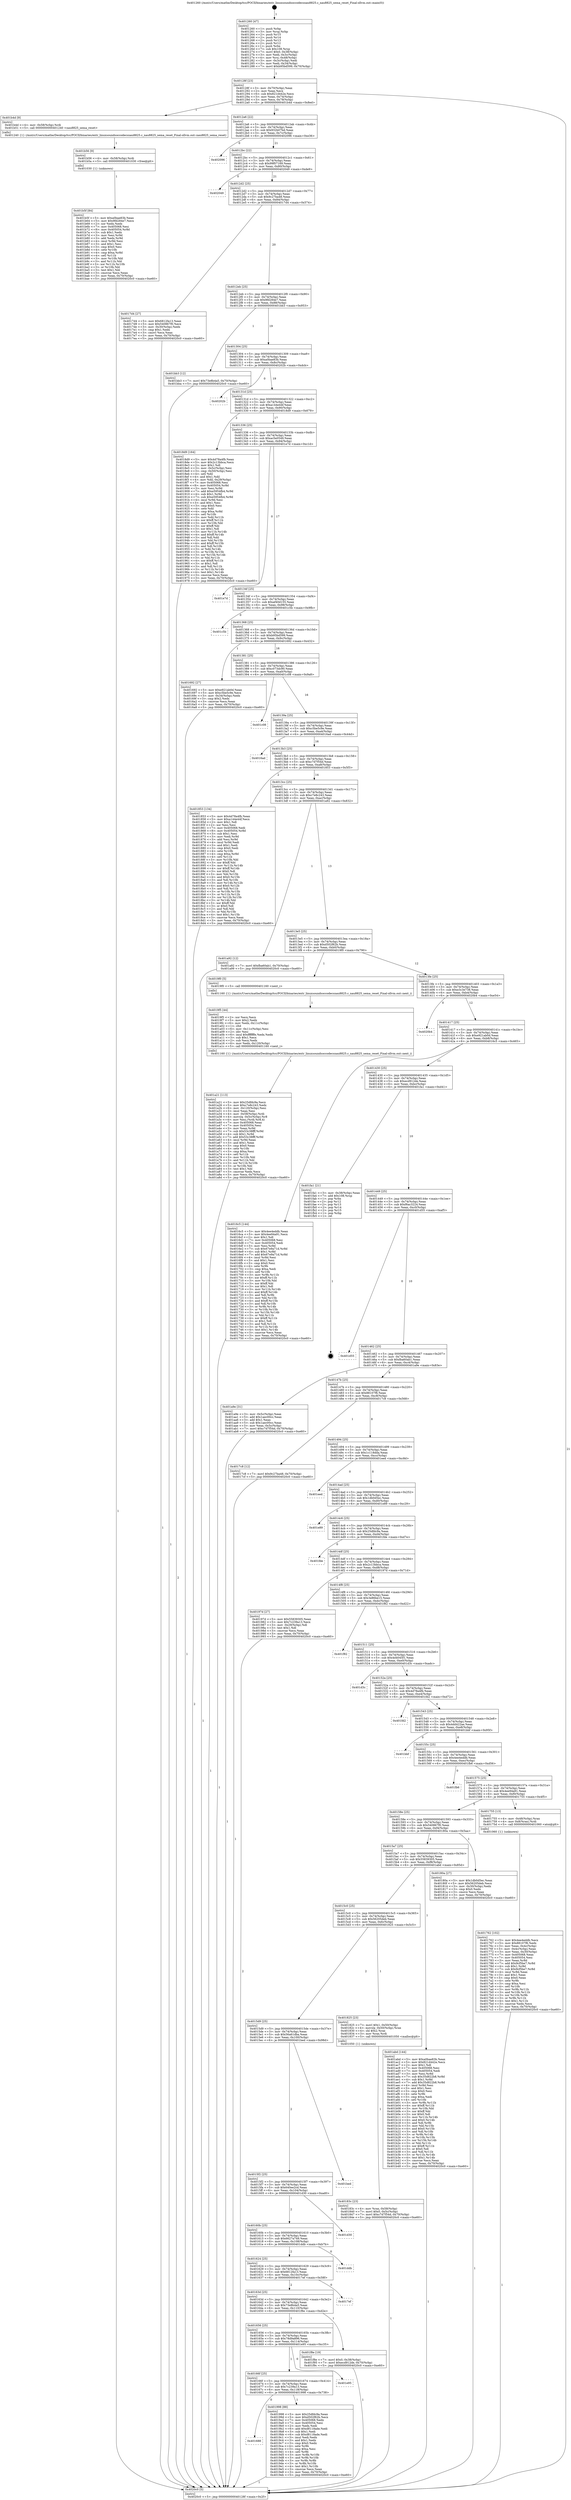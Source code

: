 digraph "0x401260" {
  label = "0x401260 (/mnt/c/Users/mathe/Desktop/tcc/POCII/binaries/extr_linuxsoundsoccodecsnau8825.c_nau8825_sema_reset_Final-ollvm.out::main(0))"
  labelloc = "t"
  node[shape=record]

  Entry [label="",width=0.3,height=0.3,shape=circle,fillcolor=black,style=filled]
  "0x40128f" [label="{
     0x40128f [23]\l
     | [instrs]\l
     &nbsp;&nbsp;0x40128f \<+3\>: mov -0x70(%rbp),%eax\l
     &nbsp;&nbsp;0x401292 \<+2\>: mov %eax,%ecx\l
     &nbsp;&nbsp;0x401294 \<+6\>: sub $0x821d442e,%ecx\l
     &nbsp;&nbsp;0x40129a \<+3\>: mov %eax,-0x74(%rbp)\l
     &nbsp;&nbsp;0x40129d \<+3\>: mov %ecx,-0x78(%rbp)\l
     &nbsp;&nbsp;0x4012a0 \<+6\>: je 0000000000401b4d \<main+0x8ed\>\l
  }"]
  "0x401b4d" [label="{
     0x401b4d [9]\l
     | [instrs]\l
     &nbsp;&nbsp;0x401b4d \<+4\>: mov -0x58(%rbp),%rdi\l
     &nbsp;&nbsp;0x401b51 \<+5\>: call 0000000000401240 \<nau8825_sema_reset\>\l
     | [calls]\l
     &nbsp;&nbsp;0x401240 \{1\} (/mnt/c/Users/mathe/Desktop/tcc/POCII/binaries/extr_linuxsoundsoccodecsnau8825.c_nau8825_sema_reset_Final-ollvm.out::nau8825_sema_reset)\l
  }"]
  "0x4012a6" [label="{
     0x4012a6 [22]\l
     | [instrs]\l
     &nbsp;&nbsp;0x4012a6 \<+5\>: jmp 00000000004012ab \<main+0x4b\>\l
     &nbsp;&nbsp;0x4012ab \<+3\>: mov -0x74(%rbp),%eax\l
     &nbsp;&nbsp;0x4012ae \<+5\>: sub $0x932b07bd,%eax\l
     &nbsp;&nbsp;0x4012b3 \<+3\>: mov %eax,-0x7c(%rbp)\l
     &nbsp;&nbsp;0x4012b6 \<+6\>: je 0000000000402096 \<main+0xe36\>\l
  }"]
  Exit [label="",width=0.3,height=0.3,shape=circle,fillcolor=black,style=filled,peripheries=2]
  "0x402096" [label="{
     0x402096\l
  }", style=dashed]
  "0x4012bc" [label="{
     0x4012bc [22]\l
     | [instrs]\l
     &nbsp;&nbsp;0x4012bc \<+5\>: jmp 00000000004012c1 \<main+0x61\>\l
     &nbsp;&nbsp;0x4012c1 \<+3\>: mov -0x74(%rbp),%eax\l
     &nbsp;&nbsp;0x4012c4 \<+5\>: sub $0x99f07169,%eax\l
     &nbsp;&nbsp;0x4012c9 \<+3\>: mov %eax,-0x80(%rbp)\l
     &nbsp;&nbsp;0x4012cc \<+6\>: je 0000000000402049 \<main+0xde9\>\l
  }"]
  "0x401b5f" [label="{
     0x401b5f [84]\l
     | [instrs]\l
     &nbsp;&nbsp;0x401b5f \<+5\>: mov $0xa0bae83b,%eax\l
     &nbsp;&nbsp;0x401b64 \<+5\>: mov $0x9fd284e7,%ecx\l
     &nbsp;&nbsp;0x401b69 \<+2\>: xor %edx,%edx\l
     &nbsp;&nbsp;0x401b6b \<+7\>: mov 0x405068,%esi\l
     &nbsp;&nbsp;0x401b72 \<+8\>: mov 0x405054,%r8d\l
     &nbsp;&nbsp;0x401b7a \<+3\>: sub $0x1,%edx\l
     &nbsp;&nbsp;0x401b7d \<+3\>: mov %esi,%r9d\l
     &nbsp;&nbsp;0x401b80 \<+3\>: add %edx,%r9d\l
     &nbsp;&nbsp;0x401b83 \<+4\>: imul %r9d,%esi\l
     &nbsp;&nbsp;0x401b87 \<+3\>: and $0x1,%esi\l
     &nbsp;&nbsp;0x401b8a \<+3\>: cmp $0x0,%esi\l
     &nbsp;&nbsp;0x401b8d \<+4\>: sete %r10b\l
     &nbsp;&nbsp;0x401b91 \<+4\>: cmp $0xa,%r8d\l
     &nbsp;&nbsp;0x401b95 \<+4\>: setl %r11b\l
     &nbsp;&nbsp;0x401b99 \<+3\>: mov %r10b,%bl\l
     &nbsp;&nbsp;0x401b9c \<+3\>: and %r11b,%bl\l
     &nbsp;&nbsp;0x401b9f \<+3\>: xor %r11b,%r10b\l
     &nbsp;&nbsp;0x401ba2 \<+3\>: or %r10b,%bl\l
     &nbsp;&nbsp;0x401ba5 \<+3\>: test $0x1,%bl\l
     &nbsp;&nbsp;0x401ba8 \<+3\>: cmovne %ecx,%eax\l
     &nbsp;&nbsp;0x401bab \<+3\>: mov %eax,-0x70(%rbp)\l
     &nbsp;&nbsp;0x401bae \<+5\>: jmp 00000000004020c0 \<main+0xe60\>\l
  }"]
  "0x402049" [label="{
     0x402049\l
  }", style=dashed]
  "0x4012d2" [label="{
     0x4012d2 [25]\l
     | [instrs]\l
     &nbsp;&nbsp;0x4012d2 \<+5\>: jmp 00000000004012d7 \<main+0x77\>\l
     &nbsp;&nbsp;0x4012d7 \<+3\>: mov -0x74(%rbp),%eax\l
     &nbsp;&nbsp;0x4012da \<+5\>: sub $0x9c27ba48,%eax\l
     &nbsp;&nbsp;0x4012df \<+6\>: mov %eax,-0x84(%rbp)\l
     &nbsp;&nbsp;0x4012e5 \<+6\>: je 00000000004017d4 \<main+0x574\>\l
  }"]
  "0x401b56" [label="{
     0x401b56 [9]\l
     | [instrs]\l
     &nbsp;&nbsp;0x401b56 \<+4\>: mov -0x58(%rbp),%rdi\l
     &nbsp;&nbsp;0x401b5a \<+5\>: call 0000000000401030 \<free@plt\>\l
     | [calls]\l
     &nbsp;&nbsp;0x401030 \{1\} (unknown)\l
  }"]
  "0x4017d4" [label="{
     0x4017d4 [27]\l
     | [instrs]\l
     &nbsp;&nbsp;0x4017d4 \<+5\>: mov $0x6812fa13,%eax\l
     &nbsp;&nbsp;0x4017d9 \<+5\>: mov $0x540867f0,%ecx\l
     &nbsp;&nbsp;0x4017de \<+3\>: mov -0x30(%rbp),%edx\l
     &nbsp;&nbsp;0x4017e1 \<+3\>: cmp $0x1,%edx\l
     &nbsp;&nbsp;0x4017e4 \<+3\>: cmovl %ecx,%eax\l
     &nbsp;&nbsp;0x4017e7 \<+3\>: mov %eax,-0x70(%rbp)\l
     &nbsp;&nbsp;0x4017ea \<+5\>: jmp 00000000004020c0 \<main+0xe60\>\l
  }"]
  "0x4012eb" [label="{
     0x4012eb [25]\l
     | [instrs]\l
     &nbsp;&nbsp;0x4012eb \<+5\>: jmp 00000000004012f0 \<main+0x90\>\l
     &nbsp;&nbsp;0x4012f0 \<+3\>: mov -0x74(%rbp),%eax\l
     &nbsp;&nbsp;0x4012f3 \<+5\>: sub $0x9fd284e7,%eax\l
     &nbsp;&nbsp;0x4012f8 \<+6\>: mov %eax,-0x88(%rbp)\l
     &nbsp;&nbsp;0x4012fe \<+6\>: je 0000000000401bb3 \<main+0x953\>\l
  }"]
  "0x401a21" [label="{
     0x401a21 [113]\l
     | [instrs]\l
     &nbsp;&nbsp;0x401a21 \<+5\>: mov $0x25dfdc9a,%ecx\l
     &nbsp;&nbsp;0x401a26 \<+5\>: mov $0xc7e8c243,%edx\l
     &nbsp;&nbsp;0x401a2b \<+6\>: mov -0x120(%rbp),%esi\l
     &nbsp;&nbsp;0x401a31 \<+3\>: imul %eax,%esi\l
     &nbsp;&nbsp;0x401a34 \<+4\>: mov -0x58(%rbp),%rdi\l
     &nbsp;&nbsp;0x401a38 \<+4\>: movslq -0x5c(%rbp),%r8\l
     &nbsp;&nbsp;0x401a3c \<+4\>: mov %esi,(%rdi,%r8,4)\l
     &nbsp;&nbsp;0x401a40 \<+7\>: mov 0x405068,%eax\l
     &nbsp;&nbsp;0x401a47 \<+7\>: mov 0x405054,%esi\l
     &nbsp;&nbsp;0x401a4e \<+3\>: mov %eax,%r9d\l
     &nbsp;&nbsp;0x401a51 \<+7\>: sub $0x53c38fff,%r9d\l
     &nbsp;&nbsp;0x401a58 \<+4\>: sub $0x1,%r9d\l
     &nbsp;&nbsp;0x401a5c \<+7\>: add $0x53c38fff,%r9d\l
     &nbsp;&nbsp;0x401a63 \<+4\>: imul %r9d,%eax\l
     &nbsp;&nbsp;0x401a67 \<+3\>: and $0x1,%eax\l
     &nbsp;&nbsp;0x401a6a \<+3\>: cmp $0x0,%eax\l
     &nbsp;&nbsp;0x401a6d \<+4\>: sete %r10b\l
     &nbsp;&nbsp;0x401a71 \<+3\>: cmp $0xa,%esi\l
     &nbsp;&nbsp;0x401a74 \<+4\>: setl %r11b\l
     &nbsp;&nbsp;0x401a78 \<+3\>: mov %r10b,%bl\l
     &nbsp;&nbsp;0x401a7b \<+3\>: and %r11b,%bl\l
     &nbsp;&nbsp;0x401a7e \<+3\>: xor %r11b,%r10b\l
     &nbsp;&nbsp;0x401a81 \<+3\>: or %r10b,%bl\l
     &nbsp;&nbsp;0x401a84 \<+3\>: test $0x1,%bl\l
     &nbsp;&nbsp;0x401a87 \<+3\>: cmovne %edx,%ecx\l
     &nbsp;&nbsp;0x401a8a \<+3\>: mov %ecx,-0x70(%rbp)\l
     &nbsp;&nbsp;0x401a8d \<+5\>: jmp 00000000004020c0 \<main+0xe60\>\l
  }"]
  "0x401bb3" [label="{
     0x401bb3 [12]\l
     | [instrs]\l
     &nbsp;&nbsp;0x401bb3 \<+7\>: movl $0x73e8b4a5,-0x70(%rbp)\l
     &nbsp;&nbsp;0x401bba \<+5\>: jmp 00000000004020c0 \<main+0xe60\>\l
  }"]
  "0x401304" [label="{
     0x401304 [25]\l
     | [instrs]\l
     &nbsp;&nbsp;0x401304 \<+5\>: jmp 0000000000401309 \<main+0xa9\>\l
     &nbsp;&nbsp;0x401309 \<+3\>: mov -0x74(%rbp),%eax\l
     &nbsp;&nbsp;0x40130c \<+5\>: sub $0xa0bae83b,%eax\l
     &nbsp;&nbsp;0x401311 \<+6\>: mov %eax,-0x8c(%rbp)\l
     &nbsp;&nbsp;0x401317 \<+6\>: je 000000000040202b \<main+0xdcb\>\l
  }"]
  "0x4019f5" [label="{
     0x4019f5 [44]\l
     | [instrs]\l
     &nbsp;&nbsp;0x4019f5 \<+2\>: xor %ecx,%ecx\l
     &nbsp;&nbsp;0x4019f7 \<+5\>: mov $0x2,%edx\l
     &nbsp;&nbsp;0x4019fc \<+6\>: mov %edx,-0x11c(%rbp)\l
     &nbsp;&nbsp;0x401a02 \<+1\>: cltd\l
     &nbsp;&nbsp;0x401a03 \<+6\>: mov -0x11c(%rbp),%esi\l
     &nbsp;&nbsp;0x401a09 \<+2\>: idiv %esi\l
     &nbsp;&nbsp;0x401a0b \<+6\>: imul $0xfffffffe,%edx,%edx\l
     &nbsp;&nbsp;0x401a11 \<+3\>: sub $0x1,%ecx\l
     &nbsp;&nbsp;0x401a14 \<+2\>: sub %ecx,%edx\l
     &nbsp;&nbsp;0x401a16 \<+6\>: mov %edx,-0x120(%rbp)\l
     &nbsp;&nbsp;0x401a1c \<+5\>: call 0000000000401160 \<next_i\>\l
     | [calls]\l
     &nbsp;&nbsp;0x401160 \{1\} (/mnt/c/Users/mathe/Desktop/tcc/POCII/binaries/extr_linuxsoundsoccodecsnau8825.c_nau8825_sema_reset_Final-ollvm.out::next_i)\l
  }"]
  "0x40202b" [label="{
     0x40202b\l
  }", style=dashed]
  "0x40131d" [label="{
     0x40131d [25]\l
     | [instrs]\l
     &nbsp;&nbsp;0x40131d \<+5\>: jmp 0000000000401322 \<main+0xc2\>\l
     &nbsp;&nbsp;0x401322 \<+3\>: mov -0x74(%rbp),%eax\l
     &nbsp;&nbsp;0x401325 \<+5\>: sub $0xa144e44f,%eax\l
     &nbsp;&nbsp;0x40132a \<+6\>: mov %eax,-0x90(%rbp)\l
     &nbsp;&nbsp;0x401330 \<+6\>: je 00000000004018d9 \<main+0x679\>\l
  }"]
  "0x401688" [label="{
     0x401688\l
  }", style=dashed]
  "0x4018d9" [label="{
     0x4018d9 [164]\l
     | [instrs]\l
     &nbsp;&nbsp;0x4018d9 \<+5\>: mov $0x4d78a4fb,%eax\l
     &nbsp;&nbsp;0x4018de \<+5\>: mov $0x2c13bbca,%ecx\l
     &nbsp;&nbsp;0x4018e3 \<+2\>: mov $0x1,%dl\l
     &nbsp;&nbsp;0x4018e5 \<+3\>: mov -0x5c(%rbp),%esi\l
     &nbsp;&nbsp;0x4018e8 \<+3\>: cmp -0x50(%rbp),%esi\l
     &nbsp;&nbsp;0x4018eb \<+4\>: setl %dil\l
     &nbsp;&nbsp;0x4018ef \<+4\>: and $0x1,%dil\l
     &nbsp;&nbsp;0x4018f3 \<+4\>: mov %dil,-0x29(%rbp)\l
     &nbsp;&nbsp;0x4018f7 \<+7\>: mov 0x405068,%esi\l
     &nbsp;&nbsp;0x4018fe \<+8\>: mov 0x405054,%r8d\l
     &nbsp;&nbsp;0x401906 \<+3\>: mov %esi,%r9d\l
     &nbsp;&nbsp;0x401909 \<+7\>: add $0xe5954fb4,%r9d\l
     &nbsp;&nbsp;0x401910 \<+4\>: sub $0x1,%r9d\l
     &nbsp;&nbsp;0x401914 \<+7\>: sub $0xe5954fb4,%r9d\l
     &nbsp;&nbsp;0x40191b \<+4\>: imul %r9d,%esi\l
     &nbsp;&nbsp;0x40191f \<+3\>: and $0x1,%esi\l
     &nbsp;&nbsp;0x401922 \<+3\>: cmp $0x0,%esi\l
     &nbsp;&nbsp;0x401925 \<+4\>: sete %dil\l
     &nbsp;&nbsp;0x401929 \<+4\>: cmp $0xa,%r8d\l
     &nbsp;&nbsp;0x40192d \<+4\>: setl %r10b\l
     &nbsp;&nbsp;0x401931 \<+3\>: mov %dil,%r11b\l
     &nbsp;&nbsp;0x401934 \<+4\>: xor $0xff,%r11b\l
     &nbsp;&nbsp;0x401938 \<+3\>: mov %r10b,%bl\l
     &nbsp;&nbsp;0x40193b \<+3\>: xor $0xff,%bl\l
     &nbsp;&nbsp;0x40193e \<+3\>: xor $0x1,%dl\l
     &nbsp;&nbsp;0x401941 \<+3\>: mov %r11b,%r14b\l
     &nbsp;&nbsp;0x401944 \<+4\>: and $0xff,%r14b\l
     &nbsp;&nbsp;0x401948 \<+3\>: and %dl,%dil\l
     &nbsp;&nbsp;0x40194b \<+3\>: mov %bl,%r15b\l
     &nbsp;&nbsp;0x40194e \<+4\>: and $0xff,%r15b\l
     &nbsp;&nbsp;0x401952 \<+3\>: and %dl,%r10b\l
     &nbsp;&nbsp;0x401955 \<+3\>: or %dil,%r14b\l
     &nbsp;&nbsp;0x401958 \<+3\>: or %r10b,%r15b\l
     &nbsp;&nbsp;0x40195b \<+3\>: xor %r15b,%r14b\l
     &nbsp;&nbsp;0x40195e \<+3\>: or %bl,%r11b\l
     &nbsp;&nbsp;0x401961 \<+4\>: xor $0xff,%r11b\l
     &nbsp;&nbsp;0x401965 \<+3\>: or $0x1,%dl\l
     &nbsp;&nbsp;0x401968 \<+3\>: and %dl,%r11b\l
     &nbsp;&nbsp;0x40196b \<+3\>: or %r11b,%r14b\l
     &nbsp;&nbsp;0x40196e \<+4\>: test $0x1,%r14b\l
     &nbsp;&nbsp;0x401972 \<+3\>: cmovne %ecx,%eax\l
     &nbsp;&nbsp;0x401975 \<+3\>: mov %eax,-0x70(%rbp)\l
     &nbsp;&nbsp;0x401978 \<+5\>: jmp 00000000004020c0 \<main+0xe60\>\l
  }"]
  "0x401336" [label="{
     0x401336 [25]\l
     | [instrs]\l
     &nbsp;&nbsp;0x401336 \<+5\>: jmp 000000000040133b \<main+0xdb\>\l
     &nbsp;&nbsp;0x40133b \<+3\>: mov -0x74(%rbp),%eax\l
     &nbsp;&nbsp;0x40133e \<+5\>: sub $0xac5e0549,%eax\l
     &nbsp;&nbsp;0x401343 \<+6\>: mov %eax,-0x94(%rbp)\l
     &nbsp;&nbsp;0x401349 \<+6\>: je 0000000000401e7d \<main+0xc1d\>\l
  }"]
  "0x401998" [label="{
     0x401998 [88]\l
     | [instrs]\l
     &nbsp;&nbsp;0x401998 \<+5\>: mov $0x25dfdc9a,%eax\l
     &nbsp;&nbsp;0x40199d \<+5\>: mov $0xd502f62b,%ecx\l
     &nbsp;&nbsp;0x4019a2 \<+7\>: mov 0x405068,%edx\l
     &nbsp;&nbsp;0x4019a9 \<+7\>: mov 0x405054,%esi\l
     &nbsp;&nbsp;0x4019b0 \<+2\>: mov %edx,%edi\l
     &nbsp;&nbsp;0x4019b2 \<+6\>: add $0xd8118ade,%edi\l
     &nbsp;&nbsp;0x4019b8 \<+3\>: sub $0x1,%edi\l
     &nbsp;&nbsp;0x4019bb \<+6\>: sub $0xd8118ade,%edi\l
     &nbsp;&nbsp;0x4019c1 \<+3\>: imul %edi,%edx\l
     &nbsp;&nbsp;0x4019c4 \<+3\>: and $0x1,%edx\l
     &nbsp;&nbsp;0x4019c7 \<+3\>: cmp $0x0,%edx\l
     &nbsp;&nbsp;0x4019ca \<+4\>: sete %r8b\l
     &nbsp;&nbsp;0x4019ce \<+3\>: cmp $0xa,%esi\l
     &nbsp;&nbsp;0x4019d1 \<+4\>: setl %r9b\l
     &nbsp;&nbsp;0x4019d5 \<+3\>: mov %r8b,%r10b\l
     &nbsp;&nbsp;0x4019d8 \<+3\>: and %r9b,%r10b\l
     &nbsp;&nbsp;0x4019db \<+3\>: xor %r9b,%r8b\l
     &nbsp;&nbsp;0x4019de \<+3\>: or %r8b,%r10b\l
     &nbsp;&nbsp;0x4019e1 \<+4\>: test $0x1,%r10b\l
     &nbsp;&nbsp;0x4019e5 \<+3\>: cmovne %ecx,%eax\l
     &nbsp;&nbsp;0x4019e8 \<+3\>: mov %eax,-0x70(%rbp)\l
     &nbsp;&nbsp;0x4019eb \<+5\>: jmp 00000000004020c0 \<main+0xe60\>\l
  }"]
  "0x401e7d" [label="{
     0x401e7d\l
  }", style=dashed]
  "0x40134f" [label="{
     0x40134f [25]\l
     | [instrs]\l
     &nbsp;&nbsp;0x40134f \<+5\>: jmp 0000000000401354 \<main+0xf4\>\l
     &nbsp;&nbsp;0x401354 \<+3\>: mov -0x74(%rbp),%eax\l
     &nbsp;&nbsp;0x401357 \<+5\>: sub $0xaf40d155,%eax\l
     &nbsp;&nbsp;0x40135c \<+6\>: mov %eax,-0x98(%rbp)\l
     &nbsp;&nbsp;0x401362 \<+6\>: je 0000000000401c5b \<main+0x9fb\>\l
  }"]
  "0x40166f" [label="{
     0x40166f [25]\l
     | [instrs]\l
     &nbsp;&nbsp;0x40166f \<+5\>: jmp 0000000000401674 \<main+0x414\>\l
     &nbsp;&nbsp;0x401674 \<+3\>: mov -0x74(%rbp),%eax\l
     &nbsp;&nbsp;0x401677 \<+5\>: sub $0x7c239a13,%eax\l
     &nbsp;&nbsp;0x40167c \<+6\>: mov %eax,-0x118(%rbp)\l
     &nbsp;&nbsp;0x401682 \<+6\>: je 0000000000401998 \<main+0x738\>\l
  }"]
  "0x401c5b" [label="{
     0x401c5b\l
  }", style=dashed]
  "0x401368" [label="{
     0x401368 [25]\l
     | [instrs]\l
     &nbsp;&nbsp;0x401368 \<+5\>: jmp 000000000040136d \<main+0x10d\>\l
     &nbsp;&nbsp;0x40136d \<+3\>: mov -0x74(%rbp),%eax\l
     &nbsp;&nbsp;0x401370 \<+5\>: sub $0xb95bd599,%eax\l
     &nbsp;&nbsp;0x401375 \<+6\>: mov %eax,-0x9c(%rbp)\l
     &nbsp;&nbsp;0x40137b \<+6\>: je 0000000000401692 \<main+0x432\>\l
  }"]
  "0x401e95" [label="{
     0x401e95\l
  }", style=dashed]
  "0x401692" [label="{
     0x401692 [27]\l
     | [instrs]\l
     &nbsp;&nbsp;0x401692 \<+5\>: mov $0xe921ab0d,%eax\l
     &nbsp;&nbsp;0x401697 \<+5\>: mov $0xc5be5c9e,%ecx\l
     &nbsp;&nbsp;0x40169c \<+3\>: mov -0x34(%rbp),%edx\l
     &nbsp;&nbsp;0x40169f \<+3\>: cmp $0x2,%edx\l
     &nbsp;&nbsp;0x4016a2 \<+3\>: cmovne %ecx,%eax\l
     &nbsp;&nbsp;0x4016a5 \<+3\>: mov %eax,-0x70(%rbp)\l
     &nbsp;&nbsp;0x4016a8 \<+5\>: jmp 00000000004020c0 \<main+0xe60\>\l
  }"]
  "0x401381" [label="{
     0x401381 [25]\l
     | [instrs]\l
     &nbsp;&nbsp;0x401381 \<+5\>: jmp 0000000000401386 \<main+0x126\>\l
     &nbsp;&nbsp;0x401386 \<+3\>: mov -0x74(%rbp),%eax\l
     &nbsp;&nbsp;0x401389 \<+5\>: sub $0xc073dc90,%eax\l
     &nbsp;&nbsp;0x40138e \<+6\>: mov %eax,-0xa0(%rbp)\l
     &nbsp;&nbsp;0x401394 \<+6\>: je 0000000000401c08 \<main+0x9a8\>\l
  }"]
  "0x4020c0" [label="{
     0x4020c0 [5]\l
     | [instrs]\l
     &nbsp;&nbsp;0x4020c0 \<+5\>: jmp 000000000040128f \<main+0x2f\>\l
  }"]
  "0x401260" [label="{
     0x401260 [47]\l
     | [instrs]\l
     &nbsp;&nbsp;0x401260 \<+1\>: push %rbp\l
     &nbsp;&nbsp;0x401261 \<+3\>: mov %rsp,%rbp\l
     &nbsp;&nbsp;0x401264 \<+2\>: push %r15\l
     &nbsp;&nbsp;0x401266 \<+2\>: push %r14\l
     &nbsp;&nbsp;0x401268 \<+2\>: push %r13\l
     &nbsp;&nbsp;0x40126a \<+2\>: push %r12\l
     &nbsp;&nbsp;0x40126c \<+1\>: push %rbx\l
     &nbsp;&nbsp;0x40126d \<+7\>: sub $0x108,%rsp\l
     &nbsp;&nbsp;0x401274 \<+7\>: movl $0x0,-0x38(%rbp)\l
     &nbsp;&nbsp;0x40127b \<+3\>: mov %edi,-0x3c(%rbp)\l
     &nbsp;&nbsp;0x40127e \<+4\>: mov %rsi,-0x48(%rbp)\l
     &nbsp;&nbsp;0x401282 \<+3\>: mov -0x3c(%rbp),%edi\l
     &nbsp;&nbsp;0x401285 \<+3\>: mov %edi,-0x34(%rbp)\l
     &nbsp;&nbsp;0x401288 \<+7\>: movl $0xb95bd599,-0x70(%rbp)\l
  }"]
  "0x401656" [label="{
     0x401656 [25]\l
     | [instrs]\l
     &nbsp;&nbsp;0x401656 \<+5\>: jmp 000000000040165b \<main+0x3fb\>\l
     &nbsp;&nbsp;0x40165b \<+3\>: mov -0x74(%rbp),%eax\l
     &nbsp;&nbsp;0x40165e \<+5\>: sub $0x78d9a896,%eax\l
     &nbsp;&nbsp;0x401663 \<+6\>: mov %eax,-0x114(%rbp)\l
     &nbsp;&nbsp;0x401669 \<+6\>: je 0000000000401e95 \<main+0xc35\>\l
  }"]
  "0x401c08" [label="{
     0x401c08\l
  }", style=dashed]
  "0x40139a" [label="{
     0x40139a [25]\l
     | [instrs]\l
     &nbsp;&nbsp;0x40139a \<+5\>: jmp 000000000040139f \<main+0x13f\>\l
     &nbsp;&nbsp;0x40139f \<+3\>: mov -0x74(%rbp),%eax\l
     &nbsp;&nbsp;0x4013a2 \<+5\>: sub $0xc5be5c9e,%eax\l
     &nbsp;&nbsp;0x4013a7 \<+6\>: mov %eax,-0xa4(%rbp)\l
     &nbsp;&nbsp;0x4013ad \<+6\>: je 00000000004016ad \<main+0x44d\>\l
  }"]
  "0x401f8e" [label="{
     0x401f8e [19]\l
     | [instrs]\l
     &nbsp;&nbsp;0x401f8e \<+7\>: movl $0x0,-0x38(%rbp)\l
     &nbsp;&nbsp;0x401f95 \<+7\>: movl $0xecd912de,-0x70(%rbp)\l
     &nbsp;&nbsp;0x401f9c \<+5\>: jmp 00000000004020c0 \<main+0xe60\>\l
  }"]
  "0x4016ad" [label="{
     0x4016ad\l
  }", style=dashed]
  "0x4013b3" [label="{
     0x4013b3 [25]\l
     | [instrs]\l
     &nbsp;&nbsp;0x4013b3 \<+5\>: jmp 00000000004013b8 \<main+0x158\>\l
     &nbsp;&nbsp;0x4013b8 \<+3\>: mov -0x74(%rbp),%eax\l
     &nbsp;&nbsp;0x4013bb \<+5\>: sub $0xc7d7f54d,%eax\l
     &nbsp;&nbsp;0x4013c0 \<+6\>: mov %eax,-0xa8(%rbp)\l
     &nbsp;&nbsp;0x4013c6 \<+6\>: je 0000000000401853 \<main+0x5f3\>\l
  }"]
  "0x40163d" [label="{
     0x40163d [25]\l
     | [instrs]\l
     &nbsp;&nbsp;0x40163d \<+5\>: jmp 0000000000401642 \<main+0x3e2\>\l
     &nbsp;&nbsp;0x401642 \<+3\>: mov -0x74(%rbp),%eax\l
     &nbsp;&nbsp;0x401645 \<+5\>: sub $0x73e8b4a5,%eax\l
     &nbsp;&nbsp;0x40164a \<+6\>: mov %eax,-0x110(%rbp)\l
     &nbsp;&nbsp;0x401650 \<+6\>: je 0000000000401f8e \<main+0xd2e\>\l
  }"]
  "0x401853" [label="{
     0x401853 [134]\l
     | [instrs]\l
     &nbsp;&nbsp;0x401853 \<+5\>: mov $0x4d78a4fb,%eax\l
     &nbsp;&nbsp;0x401858 \<+5\>: mov $0xa144e44f,%ecx\l
     &nbsp;&nbsp;0x40185d \<+2\>: mov $0x1,%dl\l
     &nbsp;&nbsp;0x40185f \<+2\>: xor %esi,%esi\l
     &nbsp;&nbsp;0x401861 \<+7\>: mov 0x405068,%edi\l
     &nbsp;&nbsp;0x401868 \<+8\>: mov 0x405054,%r8d\l
     &nbsp;&nbsp;0x401870 \<+3\>: sub $0x1,%esi\l
     &nbsp;&nbsp;0x401873 \<+3\>: mov %edi,%r9d\l
     &nbsp;&nbsp;0x401876 \<+3\>: add %esi,%r9d\l
     &nbsp;&nbsp;0x401879 \<+4\>: imul %r9d,%edi\l
     &nbsp;&nbsp;0x40187d \<+3\>: and $0x1,%edi\l
     &nbsp;&nbsp;0x401880 \<+3\>: cmp $0x0,%edi\l
     &nbsp;&nbsp;0x401883 \<+4\>: sete %r10b\l
     &nbsp;&nbsp;0x401887 \<+4\>: cmp $0xa,%r8d\l
     &nbsp;&nbsp;0x40188b \<+4\>: setl %r11b\l
     &nbsp;&nbsp;0x40188f \<+3\>: mov %r10b,%bl\l
     &nbsp;&nbsp;0x401892 \<+3\>: xor $0xff,%bl\l
     &nbsp;&nbsp;0x401895 \<+3\>: mov %r11b,%r14b\l
     &nbsp;&nbsp;0x401898 \<+4\>: xor $0xff,%r14b\l
     &nbsp;&nbsp;0x40189c \<+3\>: xor $0x0,%dl\l
     &nbsp;&nbsp;0x40189f \<+3\>: mov %bl,%r15b\l
     &nbsp;&nbsp;0x4018a2 \<+4\>: and $0x0,%r15b\l
     &nbsp;&nbsp;0x4018a6 \<+3\>: and %dl,%r10b\l
     &nbsp;&nbsp;0x4018a9 \<+3\>: mov %r14b,%r12b\l
     &nbsp;&nbsp;0x4018ac \<+4\>: and $0x0,%r12b\l
     &nbsp;&nbsp;0x4018b0 \<+3\>: and %dl,%r11b\l
     &nbsp;&nbsp;0x4018b3 \<+3\>: or %r10b,%r15b\l
     &nbsp;&nbsp;0x4018b6 \<+3\>: or %r11b,%r12b\l
     &nbsp;&nbsp;0x4018b9 \<+3\>: xor %r12b,%r15b\l
     &nbsp;&nbsp;0x4018bc \<+3\>: or %r14b,%bl\l
     &nbsp;&nbsp;0x4018bf \<+3\>: xor $0xff,%bl\l
     &nbsp;&nbsp;0x4018c2 \<+3\>: or $0x0,%dl\l
     &nbsp;&nbsp;0x4018c5 \<+2\>: and %dl,%bl\l
     &nbsp;&nbsp;0x4018c7 \<+3\>: or %bl,%r15b\l
     &nbsp;&nbsp;0x4018ca \<+4\>: test $0x1,%r15b\l
     &nbsp;&nbsp;0x4018ce \<+3\>: cmovne %ecx,%eax\l
     &nbsp;&nbsp;0x4018d1 \<+3\>: mov %eax,-0x70(%rbp)\l
     &nbsp;&nbsp;0x4018d4 \<+5\>: jmp 00000000004020c0 \<main+0xe60\>\l
  }"]
  "0x4013cc" [label="{
     0x4013cc [25]\l
     | [instrs]\l
     &nbsp;&nbsp;0x4013cc \<+5\>: jmp 00000000004013d1 \<main+0x171\>\l
     &nbsp;&nbsp;0x4013d1 \<+3\>: mov -0x74(%rbp),%eax\l
     &nbsp;&nbsp;0x4013d4 \<+5\>: sub $0xc7e8c243,%eax\l
     &nbsp;&nbsp;0x4013d9 \<+6\>: mov %eax,-0xac(%rbp)\l
     &nbsp;&nbsp;0x4013df \<+6\>: je 0000000000401a92 \<main+0x832\>\l
  }"]
  "0x4017ef" [label="{
     0x4017ef\l
  }", style=dashed]
  "0x401a92" [label="{
     0x401a92 [12]\l
     | [instrs]\l
     &nbsp;&nbsp;0x401a92 \<+7\>: movl $0xfba60ab1,-0x70(%rbp)\l
     &nbsp;&nbsp;0x401a99 \<+5\>: jmp 00000000004020c0 \<main+0xe60\>\l
  }"]
  "0x4013e5" [label="{
     0x4013e5 [25]\l
     | [instrs]\l
     &nbsp;&nbsp;0x4013e5 \<+5\>: jmp 00000000004013ea \<main+0x18a\>\l
     &nbsp;&nbsp;0x4013ea \<+3\>: mov -0x74(%rbp),%eax\l
     &nbsp;&nbsp;0x4013ed \<+5\>: sub $0xd502f62b,%eax\l
     &nbsp;&nbsp;0x4013f2 \<+6\>: mov %eax,-0xb0(%rbp)\l
     &nbsp;&nbsp;0x4013f8 \<+6\>: je 00000000004019f0 \<main+0x790\>\l
  }"]
  "0x401624" [label="{
     0x401624 [25]\l
     | [instrs]\l
     &nbsp;&nbsp;0x401624 \<+5\>: jmp 0000000000401629 \<main+0x3c9\>\l
     &nbsp;&nbsp;0x401629 \<+3\>: mov -0x74(%rbp),%eax\l
     &nbsp;&nbsp;0x40162c \<+5\>: sub $0x6812fa13,%eax\l
     &nbsp;&nbsp;0x401631 \<+6\>: mov %eax,-0x10c(%rbp)\l
     &nbsp;&nbsp;0x401637 \<+6\>: je 00000000004017ef \<main+0x58f\>\l
  }"]
  "0x4019f0" [label="{
     0x4019f0 [5]\l
     | [instrs]\l
     &nbsp;&nbsp;0x4019f0 \<+5\>: call 0000000000401160 \<next_i\>\l
     | [calls]\l
     &nbsp;&nbsp;0x401160 \{1\} (/mnt/c/Users/mathe/Desktop/tcc/POCII/binaries/extr_linuxsoundsoccodecsnau8825.c_nau8825_sema_reset_Final-ollvm.out::next_i)\l
  }"]
  "0x4013fe" [label="{
     0x4013fe [25]\l
     | [instrs]\l
     &nbsp;&nbsp;0x4013fe \<+5\>: jmp 0000000000401403 \<main+0x1a3\>\l
     &nbsp;&nbsp;0x401403 \<+3\>: mov -0x74(%rbp),%eax\l
     &nbsp;&nbsp;0x401406 \<+5\>: sub $0xe3c3e738,%eax\l
     &nbsp;&nbsp;0x40140b \<+6\>: mov %eax,-0xb4(%rbp)\l
     &nbsp;&nbsp;0x401411 \<+6\>: je 00000000004020b4 \<main+0xe54\>\l
  }"]
  "0x401ddb" [label="{
     0x401ddb\l
  }", style=dashed]
  "0x4020b4" [label="{
     0x4020b4\l
  }", style=dashed]
  "0x401417" [label="{
     0x401417 [25]\l
     | [instrs]\l
     &nbsp;&nbsp;0x401417 \<+5\>: jmp 000000000040141c \<main+0x1bc\>\l
     &nbsp;&nbsp;0x40141c \<+3\>: mov -0x74(%rbp),%eax\l
     &nbsp;&nbsp;0x40141f \<+5\>: sub $0xe921ab0d,%eax\l
     &nbsp;&nbsp;0x401424 \<+6\>: mov %eax,-0xb8(%rbp)\l
     &nbsp;&nbsp;0x40142a \<+6\>: je 00000000004016c5 \<main+0x465\>\l
  }"]
  "0x40160b" [label="{
     0x40160b [25]\l
     | [instrs]\l
     &nbsp;&nbsp;0x40160b \<+5\>: jmp 0000000000401610 \<main+0x3b0\>\l
     &nbsp;&nbsp;0x401610 \<+3\>: mov -0x74(%rbp),%eax\l
     &nbsp;&nbsp;0x401613 \<+5\>: sub $0x6627a749,%eax\l
     &nbsp;&nbsp;0x401618 \<+6\>: mov %eax,-0x108(%rbp)\l
     &nbsp;&nbsp;0x40161e \<+6\>: je 0000000000401ddb \<main+0xb7b\>\l
  }"]
  "0x4016c5" [label="{
     0x4016c5 [144]\l
     | [instrs]\l
     &nbsp;&nbsp;0x4016c5 \<+5\>: mov $0x4ee4eddb,%eax\l
     &nbsp;&nbsp;0x4016ca \<+5\>: mov $0x4ee94a91,%ecx\l
     &nbsp;&nbsp;0x4016cf \<+2\>: mov $0x1,%dl\l
     &nbsp;&nbsp;0x4016d1 \<+7\>: mov 0x405068,%esi\l
     &nbsp;&nbsp;0x4016d8 \<+7\>: mov 0x405054,%edi\l
     &nbsp;&nbsp;0x4016df \<+3\>: mov %esi,%r8d\l
     &nbsp;&nbsp;0x4016e2 \<+7\>: sub $0x67e9a71d,%r8d\l
     &nbsp;&nbsp;0x4016e9 \<+4\>: sub $0x1,%r8d\l
     &nbsp;&nbsp;0x4016ed \<+7\>: add $0x67e9a71d,%r8d\l
     &nbsp;&nbsp;0x4016f4 \<+4\>: imul %r8d,%esi\l
     &nbsp;&nbsp;0x4016f8 \<+3\>: and $0x1,%esi\l
     &nbsp;&nbsp;0x4016fb \<+3\>: cmp $0x0,%esi\l
     &nbsp;&nbsp;0x4016fe \<+4\>: sete %r9b\l
     &nbsp;&nbsp;0x401702 \<+3\>: cmp $0xa,%edi\l
     &nbsp;&nbsp;0x401705 \<+4\>: setl %r10b\l
     &nbsp;&nbsp;0x401709 \<+3\>: mov %r9b,%r11b\l
     &nbsp;&nbsp;0x40170c \<+4\>: xor $0xff,%r11b\l
     &nbsp;&nbsp;0x401710 \<+3\>: mov %r10b,%bl\l
     &nbsp;&nbsp;0x401713 \<+3\>: xor $0xff,%bl\l
     &nbsp;&nbsp;0x401716 \<+3\>: xor $0x1,%dl\l
     &nbsp;&nbsp;0x401719 \<+3\>: mov %r11b,%r14b\l
     &nbsp;&nbsp;0x40171c \<+4\>: and $0xff,%r14b\l
     &nbsp;&nbsp;0x401720 \<+3\>: and %dl,%r9b\l
     &nbsp;&nbsp;0x401723 \<+3\>: mov %bl,%r15b\l
     &nbsp;&nbsp;0x401726 \<+4\>: and $0xff,%r15b\l
     &nbsp;&nbsp;0x40172a \<+3\>: and %dl,%r10b\l
     &nbsp;&nbsp;0x40172d \<+3\>: or %r9b,%r14b\l
     &nbsp;&nbsp;0x401730 \<+3\>: or %r10b,%r15b\l
     &nbsp;&nbsp;0x401733 \<+3\>: xor %r15b,%r14b\l
     &nbsp;&nbsp;0x401736 \<+3\>: or %bl,%r11b\l
     &nbsp;&nbsp;0x401739 \<+4\>: xor $0xff,%r11b\l
     &nbsp;&nbsp;0x40173d \<+3\>: or $0x1,%dl\l
     &nbsp;&nbsp;0x401740 \<+3\>: and %dl,%r11b\l
     &nbsp;&nbsp;0x401743 \<+3\>: or %r11b,%r14b\l
     &nbsp;&nbsp;0x401746 \<+4\>: test $0x1,%r14b\l
     &nbsp;&nbsp;0x40174a \<+3\>: cmovne %ecx,%eax\l
     &nbsp;&nbsp;0x40174d \<+3\>: mov %eax,-0x70(%rbp)\l
     &nbsp;&nbsp;0x401750 \<+5\>: jmp 00000000004020c0 \<main+0xe60\>\l
  }"]
  "0x401430" [label="{
     0x401430 [25]\l
     | [instrs]\l
     &nbsp;&nbsp;0x401430 \<+5\>: jmp 0000000000401435 \<main+0x1d5\>\l
     &nbsp;&nbsp;0x401435 \<+3\>: mov -0x74(%rbp),%eax\l
     &nbsp;&nbsp;0x401438 \<+5\>: sub $0xecd912de,%eax\l
     &nbsp;&nbsp;0x40143d \<+6\>: mov %eax,-0xbc(%rbp)\l
     &nbsp;&nbsp;0x401443 \<+6\>: je 0000000000401fa1 \<main+0xd41\>\l
  }"]
  "0x401d30" [label="{
     0x401d30\l
  }", style=dashed]
  "0x401fa1" [label="{
     0x401fa1 [21]\l
     | [instrs]\l
     &nbsp;&nbsp;0x401fa1 \<+3\>: mov -0x38(%rbp),%eax\l
     &nbsp;&nbsp;0x401fa4 \<+7\>: add $0x108,%rsp\l
     &nbsp;&nbsp;0x401fab \<+1\>: pop %rbx\l
     &nbsp;&nbsp;0x401fac \<+2\>: pop %r12\l
     &nbsp;&nbsp;0x401fae \<+2\>: pop %r13\l
     &nbsp;&nbsp;0x401fb0 \<+2\>: pop %r14\l
     &nbsp;&nbsp;0x401fb2 \<+2\>: pop %r15\l
     &nbsp;&nbsp;0x401fb4 \<+1\>: pop %rbp\l
     &nbsp;&nbsp;0x401fb5 \<+1\>: ret\l
  }"]
  "0x401449" [label="{
     0x401449 [25]\l
     | [instrs]\l
     &nbsp;&nbsp;0x401449 \<+5\>: jmp 000000000040144e \<main+0x1ee\>\l
     &nbsp;&nbsp;0x40144e \<+3\>: mov -0x74(%rbp),%eax\l
     &nbsp;&nbsp;0x401451 \<+5\>: sub $0xf6ac3224,%eax\l
     &nbsp;&nbsp;0x401456 \<+6\>: mov %eax,-0xc0(%rbp)\l
     &nbsp;&nbsp;0x40145c \<+6\>: je 0000000000401d55 \<main+0xaf5\>\l
  }"]
  "0x4015f2" [label="{
     0x4015f2 [25]\l
     | [instrs]\l
     &nbsp;&nbsp;0x4015f2 \<+5\>: jmp 00000000004015f7 \<main+0x397\>\l
     &nbsp;&nbsp;0x4015f7 \<+3\>: mov -0x74(%rbp),%eax\l
     &nbsp;&nbsp;0x4015fa \<+5\>: sub $0x640ee2cd,%eax\l
     &nbsp;&nbsp;0x4015ff \<+6\>: mov %eax,-0x104(%rbp)\l
     &nbsp;&nbsp;0x401605 \<+6\>: je 0000000000401d30 \<main+0xad0\>\l
  }"]
  "0x401d55" [label="{
     0x401d55\l
  }", style=dashed]
  "0x401462" [label="{
     0x401462 [25]\l
     | [instrs]\l
     &nbsp;&nbsp;0x401462 \<+5\>: jmp 0000000000401467 \<main+0x207\>\l
     &nbsp;&nbsp;0x401467 \<+3\>: mov -0x74(%rbp),%eax\l
     &nbsp;&nbsp;0x40146a \<+5\>: sub $0xfba60ab1,%eax\l
     &nbsp;&nbsp;0x40146f \<+6\>: mov %eax,-0xc4(%rbp)\l
     &nbsp;&nbsp;0x401475 \<+6\>: je 0000000000401a9e \<main+0x83e\>\l
  }"]
  "0x401bed" [label="{
     0x401bed\l
  }", style=dashed]
  "0x401a9e" [label="{
     0x401a9e [31]\l
     | [instrs]\l
     &nbsp;&nbsp;0x401a9e \<+3\>: mov -0x5c(%rbp),%eax\l
     &nbsp;&nbsp;0x401aa1 \<+5\>: add $0x1aec00cc,%eax\l
     &nbsp;&nbsp;0x401aa6 \<+3\>: add $0x1,%eax\l
     &nbsp;&nbsp;0x401aa9 \<+5\>: sub $0x1aec00cc,%eax\l
     &nbsp;&nbsp;0x401aae \<+3\>: mov %eax,-0x5c(%rbp)\l
     &nbsp;&nbsp;0x401ab1 \<+7\>: movl $0xc7d7f54d,-0x70(%rbp)\l
     &nbsp;&nbsp;0x401ab8 \<+5\>: jmp 00000000004020c0 \<main+0xe60\>\l
  }"]
  "0x40147b" [label="{
     0x40147b [25]\l
     | [instrs]\l
     &nbsp;&nbsp;0x40147b \<+5\>: jmp 0000000000401480 \<main+0x220\>\l
     &nbsp;&nbsp;0x401480 \<+3\>: mov -0x74(%rbp),%eax\l
     &nbsp;&nbsp;0x401483 \<+5\>: sub $0x88107f6,%eax\l
     &nbsp;&nbsp;0x401488 \<+6\>: mov %eax,-0xc8(%rbp)\l
     &nbsp;&nbsp;0x40148e \<+6\>: je 00000000004017c8 \<main+0x568\>\l
  }"]
  "0x40183c" [label="{
     0x40183c [23]\l
     | [instrs]\l
     &nbsp;&nbsp;0x40183c \<+4\>: mov %rax,-0x58(%rbp)\l
     &nbsp;&nbsp;0x401840 \<+7\>: movl $0x0,-0x5c(%rbp)\l
     &nbsp;&nbsp;0x401847 \<+7\>: movl $0xc7d7f54d,-0x70(%rbp)\l
     &nbsp;&nbsp;0x40184e \<+5\>: jmp 00000000004020c0 \<main+0xe60\>\l
  }"]
  "0x4017c8" [label="{
     0x4017c8 [12]\l
     | [instrs]\l
     &nbsp;&nbsp;0x4017c8 \<+7\>: movl $0x9c27ba48,-0x70(%rbp)\l
     &nbsp;&nbsp;0x4017cf \<+5\>: jmp 00000000004020c0 \<main+0xe60\>\l
  }"]
  "0x401494" [label="{
     0x401494 [25]\l
     | [instrs]\l
     &nbsp;&nbsp;0x401494 \<+5\>: jmp 0000000000401499 \<main+0x239\>\l
     &nbsp;&nbsp;0x401499 \<+3\>: mov -0x74(%rbp),%eax\l
     &nbsp;&nbsp;0x40149c \<+5\>: sub $0x1c118dda,%eax\l
     &nbsp;&nbsp;0x4014a1 \<+6\>: mov %eax,-0xcc(%rbp)\l
     &nbsp;&nbsp;0x4014a7 \<+6\>: je 0000000000401eed \<main+0xc8d\>\l
  }"]
  "0x4015d9" [label="{
     0x4015d9 [25]\l
     | [instrs]\l
     &nbsp;&nbsp;0x4015d9 \<+5\>: jmp 00000000004015de \<main+0x37e\>\l
     &nbsp;&nbsp;0x4015de \<+3\>: mov -0x74(%rbp),%eax\l
     &nbsp;&nbsp;0x4015e1 \<+5\>: sub $0x56a61dba,%eax\l
     &nbsp;&nbsp;0x4015e6 \<+6\>: mov %eax,-0x100(%rbp)\l
     &nbsp;&nbsp;0x4015ec \<+6\>: je 0000000000401bed \<main+0x98d\>\l
  }"]
  "0x401eed" [label="{
     0x401eed\l
  }", style=dashed]
  "0x4014ad" [label="{
     0x4014ad [25]\l
     | [instrs]\l
     &nbsp;&nbsp;0x4014ad \<+5\>: jmp 00000000004014b2 \<main+0x252\>\l
     &nbsp;&nbsp;0x4014b2 \<+3\>: mov -0x74(%rbp),%eax\l
     &nbsp;&nbsp;0x4014b5 \<+5\>: sub $0x1db0d5ec,%eax\l
     &nbsp;&nbsp;0x4014ba \<+6\>: mov %eax,-0xd0(%rbp)\l
     &nbsp;&nbsp;0x4014c0 \<+6\>: je 0000000000401e89 \<main+0xc29\>\l
  }"]
  "0x401825" [label="{
     0x401825 [23]\l
     | [instrs]\l
     &nbsp;&nbsp;0x401825 \<+7\>: movl $0x1,-0x50(%rbp)\l
     &nbsp;&nbsp;0x40182c \<+4\>: movslq -0x50(%rbp),%rax\l
     &nbsp;&nbsp;0x401830 \<+4\>: shl $0x2,%rax\l
     &nbsp;&nbsp;0x401834 \<+3\>: mov %rax,%rdi\l
     &nbsp;&nbsp;0x401837 \<+5\>: call 0000000000401050 \<malloc@plt\>\l
     | [calls]\l
     &nbsp;&nbsp;0x401050 \{1\} (unknown)\l
  }"]
  "0x401e89" [label="{
     0x401e89\l
  }", style=dashed]
  "0x4014c6" [label="{
     0x4014c6 [25]\l
     | [instrs]\l
     &nbsp;&nbsp;0x4014c6 \<+5\>: jmp 00000000004014cb \<main+0x26b\>\l
     &nbsp;&nbsp;0x4014cb \<+3\>: mov -0x74(%rbp),%eax\l
     &nbsp;&nbsp;0x4014ce \<+5\>: sub $0x25dfdc9a,%eax\l
     &nbsp;&nbsp;0x4014d3 \<+6\>: mov %eax,-0xd4(%rbp)\l
     &nbsp;&nbsp;0x4014d9 \<+6\>: je 0000000000401fde \<main+0xd7e\>\l
  }"]
  "0x4015c0" [label="{
     0x4015c0 [25]\l
     | [instrs]\l
     &nbsp;&nbsp;0x4015c0 \<+5\>: jmp 00000000004015c5 \<main+0x365\>\l
     &nbsp;&nbsp;0x4015c5 \<+3\>: mov -0x74(%rbp),%eax\l
     &nbsp;&nbsp;0x4015c8 \<+5\>: sub $0x56205deb,%eax\l
     &nbsp;&nbsp;0x4015cd \<+6\>: mov %eax,-0xfc(%rbp)\l
     &nbsp;&nbsp;0x4015d3 \<+6\>: je 0000000000401825 \<main+0x5c5\>\l
  }"]
  "0x401fde" [label="{
     0x401fde\l
  }", style=dashed]
  "0x4014df" [label="{
     0x4014df [25]\l
     | [instrs]\l
     &nbsp;&nbsp;0x4014df \<+5\>: jmp 00000000004014e4 \<main+0x284\>\l
     &nbsp;&nbsp;0x4014e4 \<+3\>: mov -0x74(%rbp),%eax\l
     &nbsp;&nbsp;0x4014e7 \<+5\>: sub $0x2c13bbca,%eax\l
     &nbsp;&nbsp;0x4014ec \<+6\>: mov %eax,-0xd8(%rbp)\l
     &nbsp;&nbsp;0x4014f2 \<+6\>: je 000000000040197d \<main+0x71d\>\l
  }"]
  "0x401abd" [label="{
     0x401abd [144]\l
     | [instrs]\l
     &nbsp;&nbsp;0x401abd \<+5\>: mov $0xa0bae83b,%eax\l
     &nbsp;&nbsp;0x401ac2 \<+5\>: mov $0x821d442e,%ecx\l
     &nbsp;&nbsp;0x401ac7 \<+2\>: mov $0x1,%dl\l
     &nbsp;&nbsp;0x401ac9 \<+7\>: mov 0x405068,%esi\l
     &nbsp;&nbsp;0x401ad0 \<+7\>: mov 0x405054,%edi\l
     &nbsp;&nbsp;0x401ad7 \<+3\>: mov %esi,%r8d\l
     &nbsp;&nbsp;0x401ada \<+7\>: sub $0x35d822b8,%r8d\l
     &nbsp;&nbsp;0x401ae1 \<+4\>: sub $0x1,%r8d\l
     &nbsp;&nbsp;0x401ae5 \<+7\>: add $0x35d822b8,%r8d\l
     &nbsp;&nbsp;0x401aec \<+4\>: imul %r8d,%esi\l
     &nbsp;&nbsp;0x401af0 \<+3\>: and $0x1,%esi\l
     &nbsp;&nbsp;0x401af3 \<+3\>: cmp $0x0,%esi\l
     &nbsp;&nbsp;0x401af6 \<+4\>: sete %r9b\l
     &nbsp;&nbsp;0x401afa \<+3\>: cmp $0xa,%edi\l
     &nbsp;&nbsp;0x401afd \<+4\>: setl %r10b\l
     &nbsp;&nbsp;0x401b01 \<+3\>: mov %r9b,%r11b\l
     &nbsp;&nbsp;0x401b04 \<+4\>: xor $0xff,%r11b\l
     &nbsp;&nbsp;0x401b08 \<+3\>: mov %r10b,%bl\l
     &nbsp;&nbsp;0x401b0b \<+3\>: xor $0xff,%bl\l
     &nbsp;&nbsp;0x401b0e \<+3\>: xor $0x0,%dl\l
     &nbsp;&nbsp;0x401b11 \<+3\>: mov %r11b,%r14b\l
     &nbsp;&nbsp;0x401b14 \<+4\>: and $0x0,%r14b\l
     &nbsp;&nbsp;0x401b18 \<+3\>: and %dl,%r9b\l
     &nbsp;&nbsp;0x401b1b \<+3\>: mov %bl,%r15b\l
     &nbsp;&nbsp;0x401b1e \<+4\>: and $0x0,%r15b\l
     &nbsp;&nbsp;0x401b22 \<+3\>: and %dl,%r10b\l
     &nbsp;&nbsp;0x401b25 \<+3\>: or %r9b,%r14b\l
     &nbsp;&nbsp;0x401b28 \<+3\>: or %r10b,%r15b\l
     &nbsp;&nbsp;0x401b2b \<+3\>: xor %r15b,%r14b\l
     &nbsp;&nbsp;0x401b2e \<+3\>: or %bl,%r11b\l
     &nbsp;&nbsp;0x401b31 \<+4\>: xor $0xff,%r11b\l
     &nbsp;&nbsp;0x401b35 \<+3\>: or $0x0,%dl\l
     &nbsp;&nbsp;0x401b38 \<+3\>: and %dl,%r11b\l
     &nbsp;&nbsp;0x401b3b \<+3\>: or %r11b,%r14b\l
     &nbsp;&nbsp;0x401b3e \<+4\>: test $0x1,%r14b\l
     &nbsp;&nbsp;0x401b42 \<+3\>: cmovne %ecx,%eax\l
     &nbsp;&nbsp;0x401b45 \<+3\>: mov %eax,-0x70(%rbp)\l
     &nbsp;&nbsp;0x401b48 \<+5\>: jmp 00000000004020c0 \<main+0xe60\>\l
  }"]
  "0x40197d" [label="{
     0x40197d [27]\l
     | [instrs]\l
     &nbsp;&nbsp;0x40197d \<+5\>: mov $0x55839305,%eax\l
     &nbsp;&nbsp;0x401982 \<+5\>: mov $0x7c239a13,%ecx\l
     &nbsp;&nbsp;0x401987 \<+3\>: mov -0x29(%rbp),%dl\l
     &nbsp;&nbsp;0x40198a \<+3\>: test $0x1,%dl\l
     &nbsp;&nbsp;0x40198d \<+3\>: cmovne %ecx,%eax\l
     &nbsp;&nbsp;0x401990 \<+3\>: mov %eax,-0x70(%rbp)\l
     &nbsp;&nbsp;0x401993 \<+5\>: jmp 00000000004020c0 \<main+0xe60\>\l
  }"]
  "0x4014f8" [label="{
     0x4014f8 [25]\l
     | [instrs]\l
     &nbsp;&nbsp;0x4014f8 \<+5\>: jmp 00000000004014fd \<main+0x29d\>\l
     &nbsp;&nbsp;0x4014fd \<+3\>: mov -0x74(%rbp),%eax\l
     &nbsp;&nbsp;0x401500 \<+5\>: sub $0x3e86be15,%eax\l
     &nbsp;&nbsp;0x401505 \<+6\>: mov %eax,-0xdc(%rbp)\l
     &nbsp;&nbsp;0x40150b \<+6\>: je 0000000000401f82 \<main+0xd22\>\l
  }"]
  "0x4015a7" [label="{
     0x4015a7 [25]\l
     | [instrs]\l
     &nbsp;&nbsp;0x4015a7 \<+5\>: jmp 00000000004015ac \<main+0x34c\>\l
     &nbsp;&nbsp;0x4015ac \<+3\>: mov -0x74(%rbp),%eax\l
     &nbsp;&nbsp;0x4015af \<+5\>: sub $0x55839305,%eax\l
     &nbsp;&nbsp;0x4015b4 \<+6\>: mov %eax,-0xf8(%rbp)\l
     &nbsp;&nbsp;0x4015ba \<+6\>: je 0000000000401abd \<main+0x85d\>\l
  }"]
  "0x401f82" [label="{
     0x401f82\l
  }", style=dashed]
  "0x401511" [label="{
     0x401511 [25]\l
     | [instrs]\l
     &nbsp;&nbsp;0x401511 \<+5\>: jmp 0000000000401516 \<main+0x2b6\>\l
     &nbsp;&nbsp;0x401516 \<+3\>: mov -0x74(%rbp),%eax\l
     &nbsp;&nbsp;0x401519 \<+5\>: sub $0x4d4045f1,%eax\l
     &nbsp;&nbsp;0x40151e \<+6\>: mov %eax,-0xe0(%rbp)\l
     &nbsp;&nbsp;0x401524 \<+6\>: je 0000000000401d3c \<main+0xadc\>\l
  }"]
  "0x40180a" [label="{
     0x40180a [27]\l
     | [instrs]\l
     &nbsp;&nbsp;0x40180a \<+5\>: mov $0x1db0d5ec,%eax\l
     &nbsp;&nbsp;0x40180f \<+5\>: mov $0x56205deb,%ecx\l
     &nbsp;&nbsp;0x401814 \<+3\>: mov -0x30(%rbp),%edx\l
     &nbsp;&nbsp;0x401817 \<+3\>: cmp $0x0,%edx\l
     &nbsp;&nbsp;0x40181a \<+3\>: cmove %ecx,%eax\l
     &nbsp;&nbsp;0x40181d \<+3\>: mov %eax,-0x70(%rbp)\l
     &nbsp;&nbsp;0x401820 \<+5\>: jmp 00000000004020c0 \<main+0xe60\>\l
  }"]
  "0x401d3c" [label="{
     0x401d3c\l
  }", style=dashed]
  "0x40152a" [label="{
     0x40152a [25]\l
     | [instrs]\l
     &nbsp;&nbsp;0x40152a \<+5\>: jmp 000000000040152f \<main+0x2cf\>\l
     &nbsp;&nbsp;0x40152f \<+3\>: mov -0x74(%rbp),%eax\l
     &nbsp;&nbsp;0x401532 \<+5\>: sub $0x4d78a4fb,%eax\l
     &nbsp;&nbsp;0x401537 \<+6\>: mov %eax,-0xe4(%rbp)\l
     &nbsp;&nbsp;0x40153d \<+6\>: je 0000000000401fd2 \<main+0xd72\>\l
  }"]
  "0x401762" [label="{
     0x401762 [102]\l
     | [instrs]\l
     &nbsp;&nbsp;0x401762 \<+5\>: mov $0x4ee4eddb,%ecx\l
     &nbsp;&nbsp;0x401767 \<+5\>: mov $0x88107f6,%edx\l
     &nbsp;&nbsp;0x40176c \<+3\>: mov %eax,-0x4c(%rbp)\l
     &nbsp;&nbsp;0x40176f \<+3\>: mov -0x4c(%rbp),%eax\l
     &nbsp;&nbsp;0x401772 \<+3\>: mov %eax,-0x30(%rbp)\l
     &nbsp;&nbsp;0x401775 \<+7\>: mov 0x405068,%eax\l
     &nbsp;&nbsp;0x40177c \<+7\>: mov 0x405054,%esi\l
     &nbsp;&nbsp;0x401783 \<+3\>: mov %eax,%r8d\l
     &nbsp;&nbsp;0x401786 \<+7\>: add $0x9cf5be7,%r8d\l
     &nbsp;&nbsp;0x40178d \<+4\>: sub $0x1,%r8d\l
     &nbsp;&nbsp;0x401791 \<+7\>: sub $0x9cf5be7,%r8d\l
     &nbsp;&nbsp;0x401798 \<+4\>: imul %r8d,%eax\l
     &nbsp;&nbsp;0x40179c \<+3\>: and $0x1,%eax\l
     &nbsp;&nbsp;0x40179f \<+3\>: cmp $0x0,%eax\l
     &nbsp;&nbsp;0x4017a2 \<+4\>: sete %r9b\l
     &nbsp;&nbsp;0x4017a6 \<+3\>: cmp $0xa,%esi\l
     &nbsp;&nbsp;0x4017a9 \<+4\>: setl %r10b\l
     &nbsp;&nbsp;0x4017ad \<+3\>: mov %r9b,%r11b\l
     &nbsp;&nbsp;0x4017b0 \<+3\>: and %r10b,%r11b\l
     &nbsp;&nbsp;0x4017b3 \<+3\>: xor %r10b,%r9b\l
     &nbsp;&nbsp;0x4017b6 \<+3\>: or %r9b,%r11b\l
     &nbsp;&nbsp;0x4017b9 \<+4\>: test $0x1,%r11b\l
     &nbsp;&nbsp;0x4017bd \<+3\>: cmovne %edx,%ecx\l
     &nbsp;&nbsp;0x4017c0 \<+3\>: mov %ecx,-0x70(%rbp)\l
     &nbsp;&nbsp;0x4017c3 \<+5\>: jmp 00000000004020c0 \<main+0xe60\>\l
  }"]
  "0x401fd2" [label="{
     0x401fd2\l
  }", style=dashed]
  "0x401543" [label="{
     0x401543 [25]\l
     | [instrs]\l
     &nbsp;&nbsp;0x401543 \<+5\>: jmp 0000000000401548 \<main+0x2e8\>\l
     &nbsp;&nbsp;0x401548 \<+3\>: mov -0x74(%rbp),%eax\l
     &nbsp;&nbsp;0x40154b \<+5\>: sub $0x4dd422ae,%eax\l
     &nbsp;&nbsp;0x401550 \<+6\>: mov %eax,-0xe8(%rbp)\l
     &nbsp;&nbsp;0x401556 \<+6\>: je 0000000000401bbf \<main+0x95f\>\l
  }"]
  "0x40158e" [label="{
     0x40158e [25]\l
     | [instrs]\l
     &nbsp;&nbsp;0x40158e \<+5\>: jmp 0000000000401593 \<main+0x333\>\l
     &nbsp;&nbsp;0x401593 \<+3\>: mov -0x74(%rbp),%eax\l
     &nbsp;&nbsp;0x401596 \<+5\>: sub $0x540867f0,%eax\l
     &nbsp;&nbsp;0x40159b \<+6\>: mov %eax,-0xf4(%rbp)\l
     &nbsp;&nbsp;0x4015a1 \<+6\>: je 000000000040180a \<main+0x5aa\>\l
  }"]
  "0x401bbf" [label="{
     0x401bbf\l
  }", style=dashed]
  "0x40155c" [label="{
     0x40155c [25]\l
     | [instrs]\l
     &nbsp;&nbsp;0x40155c \<+5\>: jmp 0000000000401561 \<main+0x301\>\l
     &nbsp;&nbsp;0x401561 \<+3\>: mov -0x74(%rbp),%eax\l
     &nbsp;&nbsp;0x401564 \<+5\>: sub $0x4ee4eddb,%eax\l
     &nbsp;&nbsp;0x401569 \<+6\>: mov %eax,-0xec(%rbp)\l
     &nbsp;&nbsp;0x40156f \<+6\>: je 0000000000401fb6 \<main+0xd56\>\l
  }"]
  "0x401755" [label="{
     0x401755 [13]\l
     | [instrs]\l
     &nbsp;&nbsp;0x401755 \<+4\>: mov -0x48(%rbp),%rax\l
     &nbsp;&nbsp;0x401759 \<+4\>: mov 0x8(%rax),%rdi\l
     &nbsp;&nbsp;0x40175d \<+5\>: call 0000000000401060 \<atoi@plt\>\l
     | [calls]\l
     &nbsp;&nbsp;0x401060 \{1\} (unknown)\l
  }"]
  "0x401fb6" [label="{
     0x401fb6\l
  }", style=dashed]
  "0x401575" [label="{
     0x401575 [25]\l
     | [instrs]\l
     &nbsp;&nbsp;0x401575 \<+5\>: jmp 000000000040157a \<main+0x31a\>\l
     &nbsp;&nbsp;0x40157a \<+3\>: mov -0x74(%rbp),%eax\l
     &nbsp;&nbsp;0x40157d \<+5\>: sub $0x4ee94a91,%eax\l
     &nbsp;&nbsp;0x401582 \<+6\>: mov %eax,-0xf0(%rbp)\l
     &nbsp;&nbsp;0x401588 \<+6\>: je 0000000000401755 \<main+0x4f5\>\l
  }"]
  Entry -> "0x401260" [label=" 1"]
  "0x40128f" -> "0x401b4d" [label=" 1"]
  "0x40128f" -> "0x4012a6" [label=" 21"]
  "0x401fa1" -> Exit [label=" 1"]
  "0x4012a6" -> "0x402096" [label=" 0"]
  "0x4012a6" -> "0x4012bc" [label=" 21"]
  "0x401f8e" -> "0x4020c0" [label=" 1"]
  "0x4012bc" -> "0x402049" [label=" 0"]
  "0x4012bc" -> "0x4012d2" [label=" 21"]
  "0x401bb3" -> "0x4020c0" [label=" 1"]
  "0x4012d2" -> "0x4017d4" [label=" 1"]
  "0x4012d2" -> "0x4012eb" [label=" 20"]
  "0x401b5f" -> "0x4020c0" [label=" 1"]
  "0x4012eb" -> "0x401bb3" [label=" 1"]
  "0x4012eb" -> "0x401304" [label=" 19"]
  "0x401b56" -> "0x401b5f" [label=" 1"]
  "0x401304" -> "0x40202b" [label=" 0"]
  "0x401304" -> "0x40131d" [label=" 19"]
  "0x401b4d" -> "0x401b56" [label=" 1"]
  "0x40131d" -> "0x4018d9" [label=" 2"]
  "0x40131d" -> "0x401336" [label=" 17"]
  "0x401abd" -> "0x4020c0" [label=" 1"]
  "0x401336" -> "0x401e7d" [label=" 0"]
  "0x401336" -> "0x40134f" [label=" 17"]
  "0x401a9e" -> "0x4020c0" [label=" 1"]
  "0x40134f" -> "0x401c5b" [label=" 0"]
  "0x40134f" -> "0x401368" [label=" 17"]
  "0x401a21" -> "0x4020c0" [label=" 1"]
  "0x401368" -> "0x401692" [label=" 1"]
  "0x401368" -> "0x401381" [label=" 16"]
  "0x401692" -> "0x4020c0" [label=" 1"]
  "0x401260" -> "0x40128f" [label=" 1"]
  "0x4020c0" -> "0x40128f" [label=" 21"]
  "0x4019f5" -> "0x401a21" [label=" 1"]
  "0x401381" -> "0x401c08" [label=" 0"]
  "0x401381" -> "0x40139a" [label=" 16"]
  "0x401998" -> "0x4020c0" [label=" 1"]
  "0x40139a" -> "0x4016ad" [label=" 0"]
  "0x40139a" -> "0x4013b3" [label=" 16"]
  "0x40166f" -> "0x401688" [label=" 0"]
  "0x4013b3" -> "0x401853" [label=" 2"]
  "0x4013b3" -> "0x4013cc" [label=" 14"]
  "0x401a92" -> "0x4020c0" [label=" 1"]
  "0x4013cc" -> "0x401a92" [label=" 1"]
  "0x4013cc" -> "0x4013e5" [label=" 13"]
  "0x401656" -> "0x40166f" [label=" 1"]
  "0x4013e5" -> "0x4019f0" [label=" 1"]
  "0x4013e5" -> "0x4013fe" [label=" 12"]
  "0x4019f0" -> "0x4019f5" [label=" 1"]
  "0x4013fe" -> "0x4020b4" [label=" 0"]
  "0x4013fe" -> "0x401417" [label=" 12"]
  "0x40163d" -> "0x401656" [label=" 1"]
  "0x401417" -> "0x4016c5" [label=" 1"]
  "0x401417" -> "0x401430" [label=" 11"]
  "0x4016c5" -> "0x4020c0" [label=" 1"]
  "0x40166f" -> "0x401998" [label=" 1"]
  "0x401430" -> "0x401fa1" [label=" 1"]
  "0x401430" -> "0x401449" [label=" 10"]
  "0x401624" -> "0x40163d" [label=" 2"]
  "0x401449" -> "0x401d55" [label=" 0"]
  "0x401449" -> "0x401462" [label=" 10"]
  "0x401656" -> "0x401e95" [label=" 0"]
  "0x401462" -> "0x401a9e" [label=" 1"]
  "0x401462" -> "0x40147b" [label=" 9"]
  "0x40160b" -> "0x401624" [label=" 2"]
  "0x40147b" -> "0x4017c8" [label=" 1"]
  "0x40147b" -> "0x401494" [label=" 8"]
  "0x40163d" -> "0x401f8e" [label=" 1"]
  "0x401494" -> "0x401eed" [label=" 0"]
  "0x401494" -> "0x4014ad" [label=" 8"]
  "0x4015f2" -> "0x40160b" [label=" 2"]
  "0x4014ad" -> "0x401e89" [label=" 0"]
  "0x4014ad" -> "0x4014c6" [label=" 8"]
  "0x4015f2" -> "0x401d30" [label=" 0"]
  "0x4014c6" -> "0x401fde" [label=" 0"]
  "0x4014c6" -> "0x4014df" [label=" 8"]
  "0x4015d9" -> "0x4015f2" [label=" 2"]
  "0x4014df" -> "0x40197d" [label=" 2"]
  "0x4014df" -> "0x4014f8" [label=" 6"]
  "0x4015d9" -> "0x401bed" [label=" 0"]
  "0x4014f8" -> "0x401f82" [label=" 0"]
  "0x4014f8" -> "0x401511" [label=" 6"]
  "0x40197d" -> "0x4020c0" [label=" 2"]
  "0x401511" -> "0x401d3c" [label=" 0"]
  "0x401511" -> "0x40152a" [label=" 6"]
  "0x4018d9" -> "0x4020c0" [label=" 2"]
  "0x40152a" -> "0x401fd2" [label=" 0"]
  "0x40152a" -> "0x401543" [label=" 6"]
  "0x40183c" -> "0x4020c0" [label=" 1"]
  "0x401543" -> "0x401bbf" [label=" 0"]
  "0x401543" -> "0x40155c" [label=" 6"]
  "0x401825" -> "0x40183c" [label=" 1"]
  "0x40155c" -> "0x401fb6" [label=" 0"]
  "0x40155c" -> "0x401575" [label=" 6"]
  "0x4015c0" -> "0x4015d9" [label=" 2"]
  "0x401575" -> "0x401755" [label=" 1"]
  "0x401575" -> "0x40158e" [label=" 5"]
  "0x401755" -> "0x401762" [label=" 1"]
  "0x401762" -> "0x4020c0" [label=" 1"]
  "0x4017c8" -> "0x4020c0" [label=" 1"]
  "0x4017d4" -> "0x4020c0" [label=" 1"]
  "0x401853" -> "0x4020c0" [label=" 2"]
  "0x40158e" -> "0x40180a" [label=" 1"]
  "0x40158e" -> "0x4015a7" [label=" 4"]
  "0x40180a" -> "0x4020c0" [label=" 1"]
  "0x40160b" -> "0x401ddb" [label=" 0"]
  "0x4015a7" -> "0x401abd" [label=" 1"]
  "0x4015a7" -> "0x4015c0" [label=" 3"]
  "0x401624" -> "0x4017ef" [label=" 0"]
  "0x4015c0" -> "0x401825" [label=" 1"]
}
